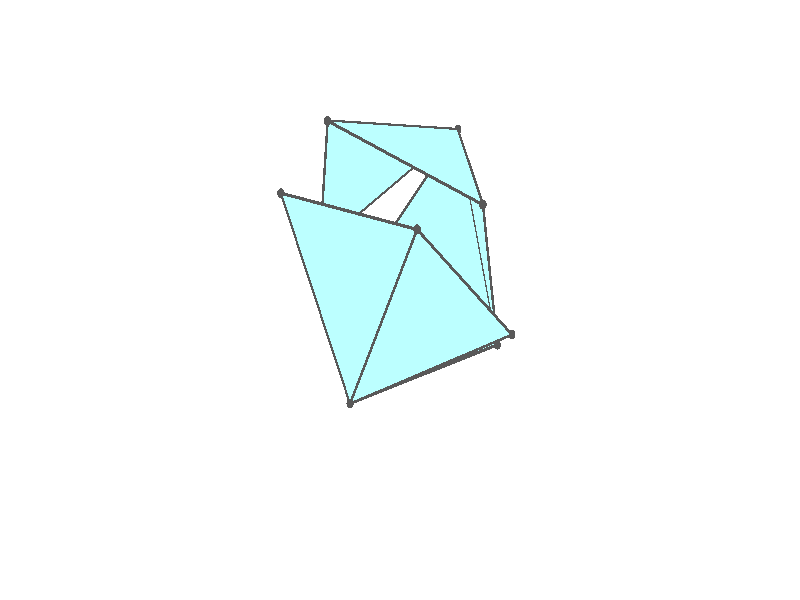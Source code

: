 #version 3.7;
global_settings{assumed_gamma 1.0}
camera{perspective location <18.750000000000000000000000, 10.825317547305481014063844, 12.499999999999996447286321> right <0.133333333333333331482962, -0.230940107675850353485814, -0.000000000000000000000000> up <-0.064951905283832905846353, -0.037499999999999998612221, 0.129903810567665811692706> direction <0.750000000000000111022302, 0.433012701892219298294151, 0.499999999999999944488849> sky <-0.433012701892219298294151, -0.249999999999999944488849, 0.866025403784438707610605> look_at <18.000000000000000000000000, 10.392304845413262270881205, 11.999999999999996447286321>}
light_source{<18.750000000000000000000000, 10.825317547305481014063844, 12.499999999999996447286321> rgb<1.0,1.0,1.0>}
background{rgb<1,1,1>}
union{union{object{union{sphere{<-0.408248290463862795185435, 0.707106781186547461715008, -0.325160162803328989244989>,0.029999999999999998889777}sphere{<-0.408248290463863350296947, -0.707106781186547350692706, -0.325160162803328989244989>,0.029999999999999998889777}sphere{<0.816496580927725923437777, -0.000000000000000199983985, -0.325160162803328989244989>,0.029999999999999998889777}} pigment{rgb<0.1,0.1,0.1>}}object{union{cylinder{<-0.408248290463862795185435, 0.707106781186547461715008, -0.325160162803328989244989>,<-0.408248290463863350296947, -0.707106781186547350692706, -0.325160162803328989244989>,0.010000000000000000208167}cylinder{<-0.408248290463863350296947, -0.707106781186547350692706, -0.325160162803328989244989>,<0.816496580927725923437777, -0.000000000000000199983985, -0.325160162803328989244989>,0.010000000000000000208167}cylinder{<0.816496580927725923437777, -0.000000000000000199983985, -0.325160162803328989244989>,<-0.408248290463862795185435, 0.707106781186547461715008, -0.325160162803328989244989>,0.010000000000000000208167}} pigment{rgb<0.1,0.1,0.1>}}object{polygon{3.000000000000000000000000,<-0.408248290463862795185435, 0.707106781186547461715008, -0.325160162803328989244989>,<-0.408248290463863350296947, -0.707106781186547350692706, -0.325160162803328989244989>,<0.816496580927725923437777, -0.000000000000000199983985, -0.325160162803328989244989>} pigment{rgbft<0.5,1.0,1.0,0.1,0.1>}}}union{object{union{sphere{<-0.408248290463862795185435, 0.707106781186547461715008, -0.325160162803328878222686>,0.029999999999999998889777}sphere{<-0.408248290463863294785796, -0.707106781186547350692706, -0.325160162803328989244989>,0.029999999999999998889777}sphere{<-0.977163642565017420693607, 0.000000000000000477844456, 0.759429769910237473240500>,0.029999999999999998889777}} pigment{rgb<0.1,0.1,0.1>}}object{union{cylinder{<-0.408248290463862795185435, 0.707106781186547461715008, -0.325160162803328878222686>,<-0.408248290463863294785796, -0.707106781186547350692706, -0.325160162803328989244989>,0.010000000000000000208167}cylinder{<-0.408248290463863294785796, -0.707106781186547350692706, -0.325160162803328989244989>,<-0.977163642565017420693607, 0.000000000000000477844456, 0.759429769910237473240500>,0.010000000000000000208167}cylinder{<-0.977163642565017420693607, 0.000000000000000477844456, 0.759429769910237473240500>,<-0.408248290463862795185435, 0.707106781186547461715008, -0.325160162803328878222686>,0.010000000000000000208167}} pigment{rgb<0.1,0.1,0.1>}}object{polygon{3.000000000000000000000000,<-0.408248290463862795185435, 0.707106781186547461715008, -0.325160162803328878222686>,<-0.408248290463863294785796, -0.707106781186547350692706, -0.325160162803328989244989>,<-0.977163642565017420693607, 0.000000000000000477844456, 0.759429769910237473240500>} pigment{rgbft<0.5,1.0,1.0,0.1,0.1>}}}union{object{union{sphere{<-0.408248290463862906207737, 0.707106781186547461715008, -0.325160162803328989244989>,0.029999999999999998889777}sphere{<0.135632250621935707135535, 0.846248538115842330320504, 0.972851211764262258085978>,0.029999999999999998889777}sphere{<-0.977163642565017642738212, 0.000000000000000499600361, 0.759429769910237473240500>,0.029999999999999998889777}} pigment{rgb<0.1,0.1,0.1>}}object{union{cylinder{<-0.408248290463862906207737, 0.707106781186547461715008, -0.325160162803328989244989>,<0.135632250621935707135535, 0.846248538115842330320504, 0.972851211764262258085978>,0.010000000000000000208167}cylinder{<0.135632250621935707135535, 0.846248538115842330320504, 0.972851211764262258085978>,<-0.977163642565017642738212, 0.000000000000000499600361, 0.759429769910237473240500>,0.010000000000000000208167}cylinder{<-0.977163642565017642738212, 0.000000000000000499600361, 0.759429769910237473240500>,<-0.408248290463862906207737, 0.707106781186547461715008, -0.325160162803328989244989>,0.010000000000000000208167}} pigment{rgb<0.1,0.1,0.1>}}object{polygon{3.000000000000000000000000,<-0.408248290463862906207737, 0.707106781186547461715008, -0.325160162803328989244989>,<0.135632250621935707135535, 0.846248538115842330320504, 0.972851211764262258085978>,<-0.977163642565017642738212, 0.000000000000000499600361, 0.759429769910237473240500>} pigment{rgbft<0.5,1.0,1.0,0.1,0.1>}}}union{object{union{sphere{<0.242654974855106342346289, -0.540585243668974757547119, 1.228268905352886575244042>,0.029999999999999998889777}sphere{<0.135632250621935734891110, 0.846248538115842219298202, 0.972851211764262258085978>,0.029999999999999998889777}sphere{<-0.977163642565017642738212, 0.000000000000000555111512, 0.759429769910237584262802>,0.029999999999999998889777}} pigment{rgb<0.1,0.1,0.1>}}object{union{cylinder{<0.242654974855106342346289, -0.540585243668974757547119, 1.228268905352886575244042>,<0.135632250621935734891110, 0.846248538115842219298202, 0.972851211764262258085978>,0.010000000000000000208167}cylinder{<0.135632250621935734891110, 0.846248538115842219298202, 0.972851211764262258085978>,<-0.977163642565017642738212, 0.000000000000000555111512, 0.759429769910237584262802>,0.010000000000000000208167}cylinder{<-0.977163642565017642738212, 0.000000000000000555111512, 0.759429769910237584262802>,<0.242654974855106342346289, -0.540585243668974757547119, 1.228268905352886575244042>,0.010000000000000000208167}} pigment{rgb<0.1,0.1,0.1>}}object{polygon{3.000000000000000000000000,<0.242654974855106342346289, -0.540585243668974757547119, 1.228268905352886575244042>,<0.135632250621935734891110, 0.846248538115842219298202, 0.972851211764262258085978>,<-0.977163642565017642738212, 0.000000000000000555111512, 0.759429769910237584262802>} pigment{rgbft<0.5,1.0,1.0,0.1,0.1>}}}union{object{union{sphere{<0.242654974855106175812836, -0.540585243668974646524816, 1.228268905352886353199438>,0.029999999999999998889777}sphere{<-0.280166045550979458944596, -0.952622826378124010204829, -0.019482356340219886270404>,0.029999999999999998889777}sphere{<-0.977163642565017420693607, 0.000000000000000666133815, 0.759429769910237584262802>,0.029999999999999998889777}} pigment{rgb<0.1,0.1,0.1>}}object{union{cylinder{<0.242654974855106175812836, -0.540585243668974646524816, 1.228268905352886353199438>,<-0.280166045550979458944596, -0.952622826378124010204829, -0.019482356340219886270404>,0.010000000000000000208167}cylinder{<-0.280166045550979458944596, -0.952622826378124010204829, -0.019482356340219886270404>,<-0.977163642565017420693607, 0.000000000000000666133815, 0.759429769910237584262802>,0.010000000000000000208167}cylinder{<-0.977163642565017420693607, 0.000000000000000666133815, 0.759429769910237584262802>,<0.242654974855106175812836, -0.540585243668974646524816, 1.228268905352886353199438>,0.010000000000000000208167}} pigment{rgb<0.1,0.1,0.1>}}object{polygon{3.000000000000000000000000,<0.242654974855106175812836, -0.540585243668974646524816, 1.228268905352886353199438>,<-0.280166045550979458944596, -0.952622826378124010204829, -0.019482356340219886270404>,<-0.977163642565017420693607, 0.000000000000000666133815, 0.759429769910237584262802>} pigment{rgbft<0.5,1.0,1.0,0.1,0.1>}}}union{object{union{sphere{<0.488581821282508599324501, -0.846248538115842663387411, 0.759429769910237473240500>,0.029999999999999998889777}sphere{<-0.408248290463863461319249, -0.707106781186547239670404, -0.325160162803328989244989>,0.029999999999999998889777}sphere{<0.816496580927725812415474, -0.000000000000000277555756, -0.325160162803328878222686>,0.029999999999999998889777}} pigment{rgb<0.1,0.1,0.1>}}object{union{cylinder{<0.488581821282508599324501, -0.846248538115842663387411, 0.759429769910237473240500>,<-0.408248290463863461319249, -0.707106781186547239670404, -0.325160162803328989244989>,0.010000000000000000208167}cylinder{<-0.408248290463863461319249, -0.707106781186547239670404, -0.325160162803328989244989>,<0.816496580927725812415474, -0.000000000000000277555756, -0.325160162803328878222686>,0.010000000000000000208167}cylinder{<0.816496580927725812415474, -0.000000000000000277555756, -0.325160162803328878222686>,<0.488581821282508599324501, -0.846248538115842663387411, 0.759429769910237473240500>,0.010000000000000000208167}} pigment{rgb<0.1,0.1,0.1>}}object{polygon{3.000000000000000000000000,<0.488581821282508599324501, -0.846248538115842663387411, 0.759429769910237473240500>,<-0.408248290463863461319249, -0.707106781186547239670404, -0.325160162803328989244989>,<0.816496580927725812415474, -0.000000000000000277555756, -0.325160162803328878222686>} pigment{rgbft<0.5,1.0,1.0,0.1,0.1>}}}union{object{union{sphere{<0.488581821282508599324501, -0.846248538115842663387411, 0.759429769910237473240500>,0.029999999999999998889777}sphere{<0.665056606612795864208465, 0.540585243668974424480211, 0.972851211764262702175188>,0.029999999999999998889777}sphere{<0.816496580927725812415474, -0.000000000000000166533454, -0.325160162803328600666930>,0.029999999999999998889777}} pigment{rgb<0.1,0.1,0.1>}}object{union{cylinder{<0.488581821282508599324501, -0.846248538115842663387411, 0.759429769910237473240500>,<0.665056606612795864208465, 0.540585243668974424480211, 0.972851211764262702175188>,0.010000000000000000208167}cylinder{<0.665056606612795864208465, 0.540585243668974424480211, 0.972851211764262702175188>,<0.816496580927725812415474, -0.000000000000000166533454, -0.325160162803328600666930>,0.010000000000000000208167}cylinder{<0.816496580927725812415474, -0.000000000000000166533454, -0.325160162803328600666930>,<0.488581821282508599324501, -0.846248538115842663387411, 0.759429769910237473240500>,0.010000000000000000208167}} pigment{rgb<0.1,0.1,0.1>}}object{polygon{3.000000000000000000000000,<0.488581821282508599324501, -0.846248538115842663387411, 0.759429769910237473240500>,<0.665056606612795864208465, 0.540585243668974424480211, 0.972851211764262702175188>,<0.816496580927725812415474, -0.000000000000000166533454, -0.325160162803328600666930>} pigment{rgbft<0.5,1.0,1.0,0.1,0.1>}}}union{object{union{sphere{<-0.197047474585017812209742, 0.952622826378124787360946, -0.069742469214704866375953>,0.029999999999999998889777}sphere{<0.665056606612795864208465, 0.540585243668974313457909, 0.972851211764262591152885>,0.029999999999999998889777}sphere{<0.816496580927725812415474, -0.000000000000000194289029, -0.325160162803328489644628>,0.029999999999999998889777}} pigment{rgb<0.1,0.1,0.1>}}object{union{cylinder{<-0.197047474585017812209742, 0.952622826378124787360946, -0.069742469214704866375953>,<0.665056606612795864208465, 0.540585243668974313457909, 0.972851211764262591152885>,0.010000000000000000208167}cylinder{<0.665056606612795864208465, 0.540585243668974313457909, 0.972851211764262591152885>,<0.816496580927725812415474, -0.000000000000000194289029, -0.325160162803328489644628>,0.010000000000000000208167}cylinder{<0.816496580927725812415474, -0.000000000000000194289029, -0.325160162803328489644628>,<-0.197047474585017812209742, 0.952622826378124787360946, -0.069742469214704866375953>,0.010000000000000000208167}} pigment{rgb<0.1,0.1,0.1>}}object{polygon{3.000000000000000000000000,<-0.197047474585017812209742, 0.952622826378124787360946, -0.069742469214704866375953>,<0.665056606612795864208465, 0.540585243668974313457909, 0.972851211764262591152885>,<0.816496580927725812415474, -0.000000000000000194289029, -0.325160162803328489644628>} pigment{rgbft<0.5,1.0,1.0,0.1,0.1>}}}}
